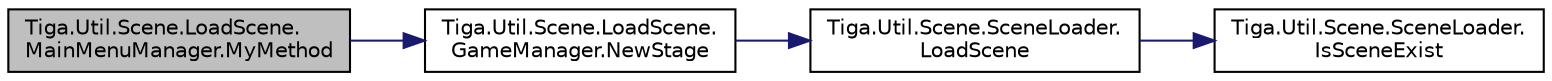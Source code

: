 digraph "Tiga.Util.Scene.LoadScene.MainMenuManager.MyMethod"
{
 // LATEX_PDF_SIZE
  edge [fontname="Helvetica",fontsize="10",labelfontname="Helvetica",labelfontsize="10"];
  node [fontname="Helvetica",fontsize="10",shape=record];
  rankdir="LR";
  Node1 [label="Tiga.Util.Scene.LoadScene.\lMainMenuManager.MyMethod",height=0.2,width=0.4,color="black", fillcolor="grey75", style="filled", fontcolor="black",tooltip=" "];
  Node1 -> Node2 [color="midnightblue",fontsize="10",style="solid",fontname="Helvetica"];
  Node2 [label="Tiga.Util.Scene.LoadScene.\lGameManager.NewStage",height=0.2,width=0.4,color="black", fillcolor="white", style="filled",URL="$class_tiga_1_1_util_1_1_scene_1_1_load_scene_1_1_game_manager.html#af4d6b210528b5368b9fafa47d5328c35",tooltip=" "];
  Node2 -> Node3 [color="midnightblue",fontsize="10",style="solid",fontname="Helvetica"];
  Node3 [label="Tiga.Util.Scene.SceneLoader.\lLoadScene",height=0.2,width=0.4,color="black", fillcolor="white", style="filled",URL="$class_tiga_1_1_util_1_1_scene_1_1_scene_loader.html#a13aaa96ae81da15381a51e4982491bb4",tooltip=" "];
  Node3 -> Node4 [color="midnightblue",fontsize="10",style="solid",fontname="Helvetica"];
  Node4 [label="Tiga.Util.Scene.SceneLoader.\lIsSceneExist",height=0.2,width=0.4,color="black", fillcolor="white", style="filled",URL="$class_tiga_1_1_util_1_1_scene_1_1_scene_loader.html#a24b0e067a2119033adbf8c04a2bfb70e",tooltip=" "];
}
